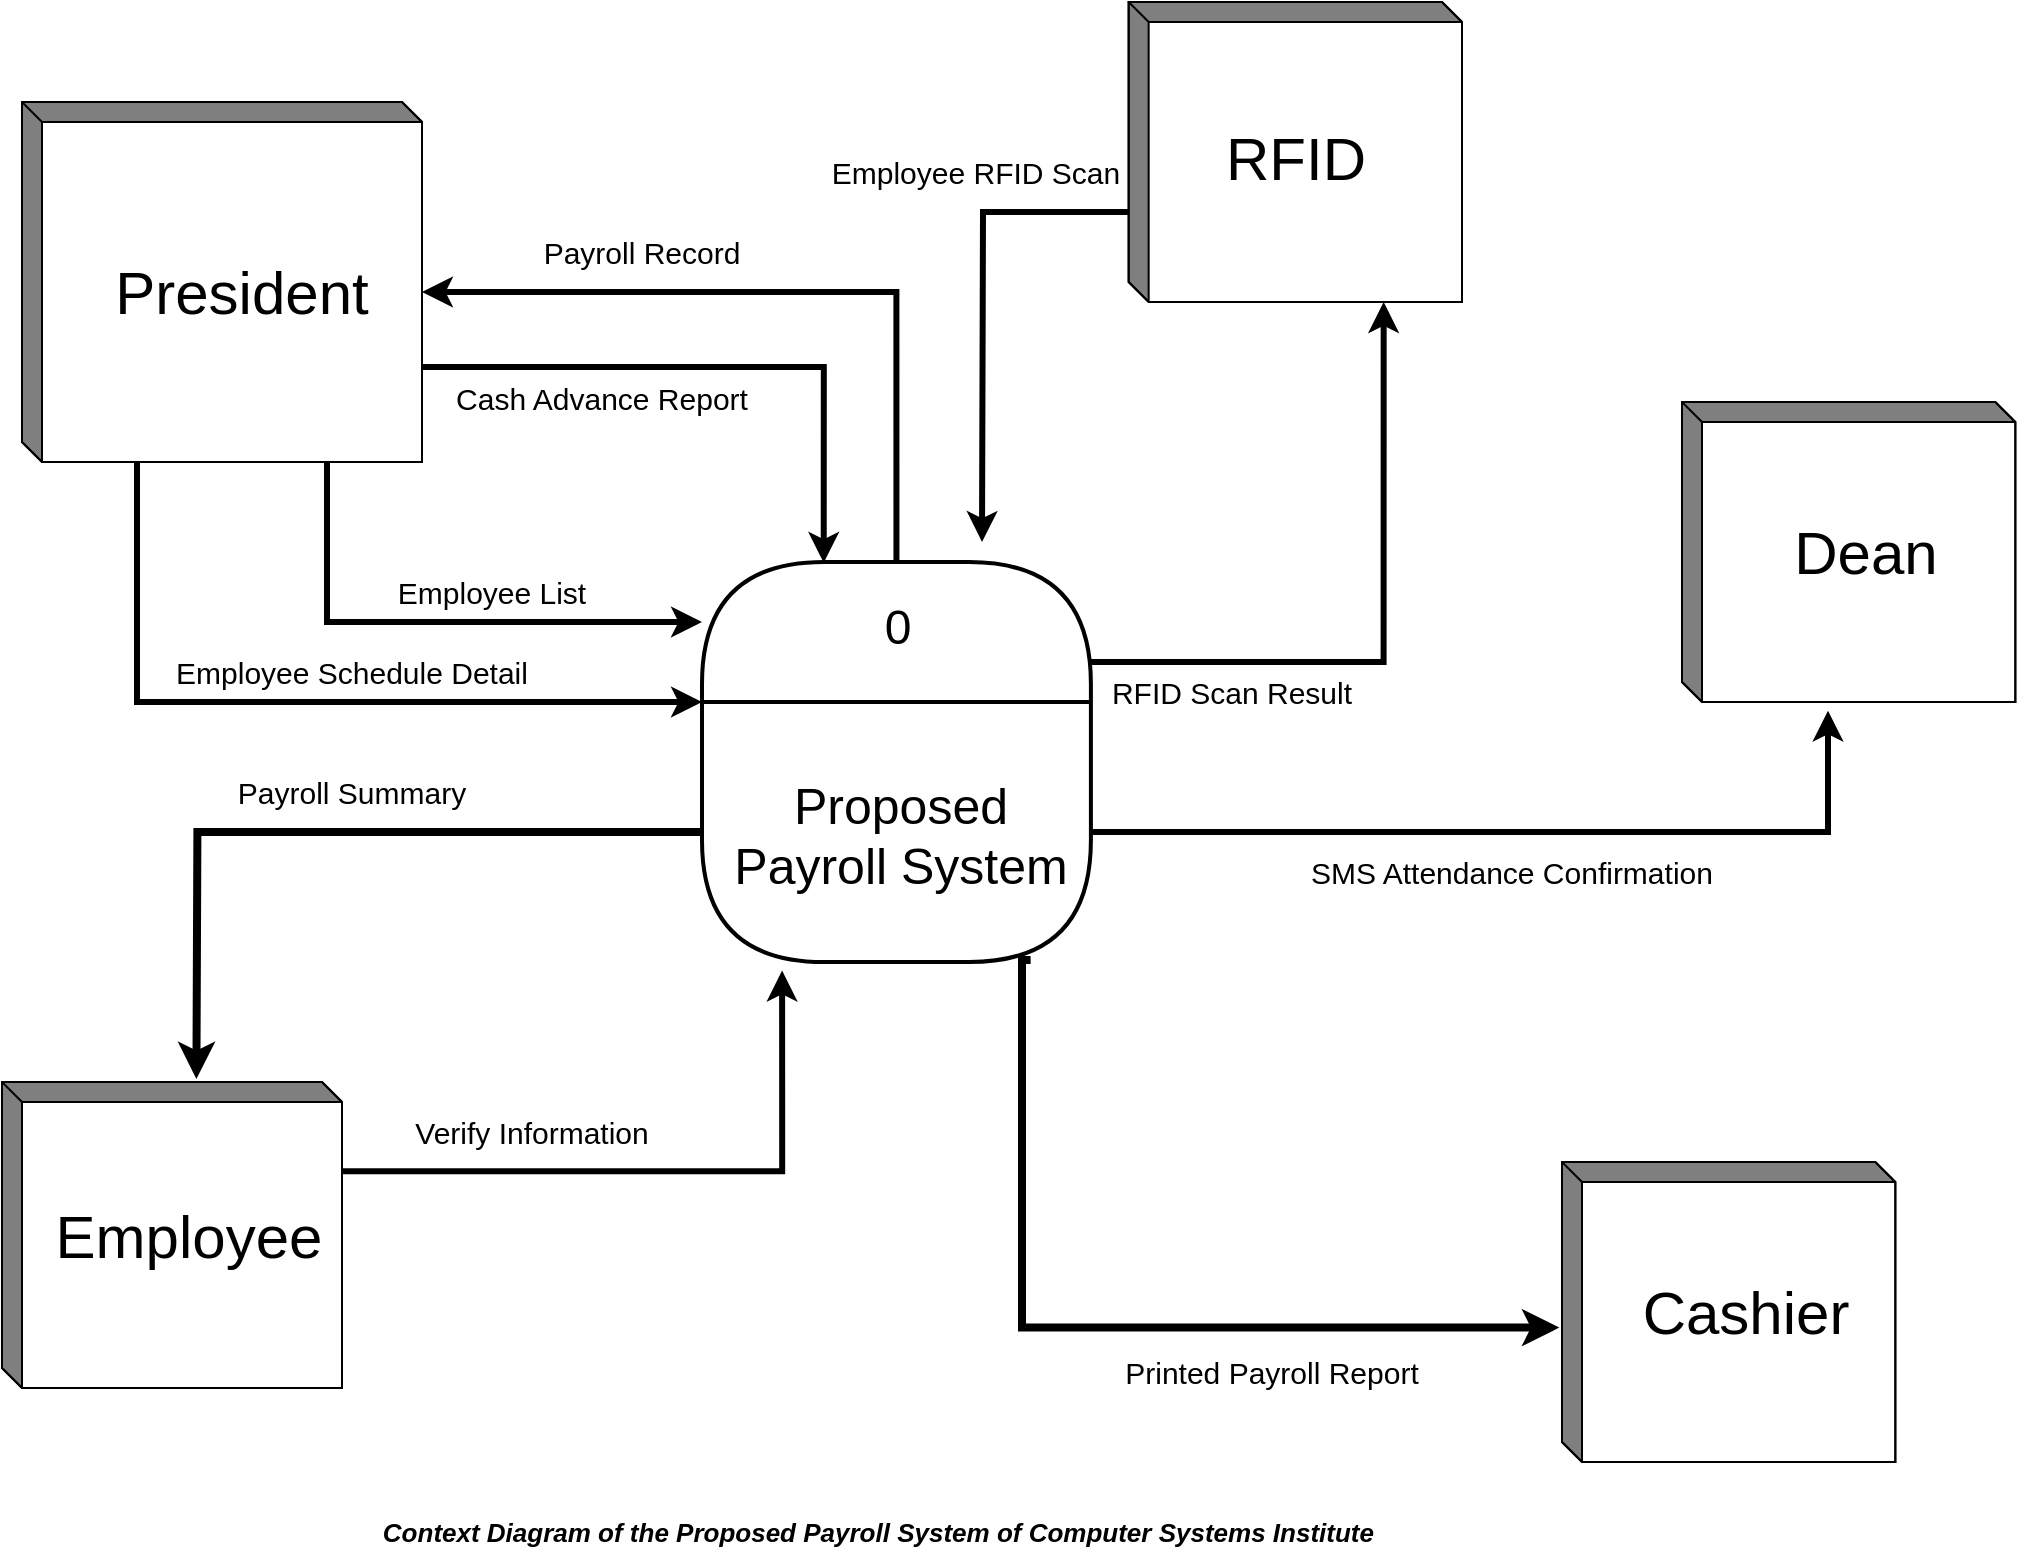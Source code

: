 <mxfile version="24.2.5" type="device">
  <diagram name="Page-1" id="RTpdcoy5EEb6RFuiyEkF">
    <mxGraphModel dx="1035" dy="626" grid="1" gridSize="10" guides="1" tooltips="1" connect="1" arrows="1" fold="1" page="1" pageScale="1" pageWidth="1100" pageHeight="850" math="0" shadow="0">
      <root>
        <mxCell id="0" />
        <mxCell id="1" parent="0" />
        <mxCell id="0mXS8aDtujnyPfdJIkCh-26" value="" style="swimlane;childLayout=stackLayout;horizontal=1;startSize=70;horizontalStack=0;rounded=1;fontSize=14;fontStyle=0;strokeWidth=2;resizeParent=0;resizeLast=1;shadow=0;dashed=0;align=center;arcSize=29;whiteSpace=wrap;html=1;" parent="1" vertex="1">
          <mxGeometry x="410" y="310" width="194.45" height="200" as="geometry" />
        </mxCell>
        <mxCell id="0mXS8aDtujnyPfdJIkCh-27" value="&lt;div style=&quot;font-size: 25px;&quot;&gt;&lt;font style=&quot;font-size: 25px;&quot;&gt;&lt;br style=&quot;&quot;&gt;&lt;/font&gt;&lt;/div&gt;&lt;span style=&quot;font-size: 25px;&quot;&gt;Proposed&lt;/span&gt;&lt;br&gt;&lt;div style=&quot;font-size: 25px;&quot;&gt;&lt;font style=&quot;font-size: 25px;&quot;&gt;Payroll System&lt;/font&gt;&lt;/div&gt;" style="align=center;strokeColor=none;fillColor=none;spacingLeft=4;fontSize=20;verticalAlign=top;resizable=0;rotatable=0;part=1;html=1;" parent="0mXS8aDtujnyPfdJIkCh-26" vertex="1">
          <mxGeometry y="70" width="194.45" height="130" as="geometry" />
        </mxCell>
        <mxCell id="0mXS8aDtujnyPfdJIkCh-28" style="edgeStyle=orthogonalEdgeStyle;rounded=0;orthogonalLoop=1;jettySize=auto;html=1;exitX=-0.008;exitY=0.552;exitDx=0;exitDy=0;exitPerimeter=0;strokeWidth=4;entryX=0.845;entryY=0.992;entryDx=0;entryDy=0;entryPerimeter=0;startArrow=classic;startFill=1;endArrow=none;endFill=0;" parent="1" source="0mXS8aDtujnyPfdJIkCh-51" target="0mXS8aDtujnyPfdJIkCh-27" edge="1">
          <mxGeometry relative="1" as="geometry">
            <mxPoint x="570" y="550" as="targetPoint" />
            <mxPoint x="778.8" y="597.16" as="sourcePoint" />
            <Array as="points">
              <mxPoint x="570" y="693" />
              <mxPoint x="570" y="509" />
            </Array>
          </mxGeometry>
        </mxCell>
        <mxCell id="0mXS8aDtujnyPfdJIkCh-30" style="edgeStyle=orthogonalEdgeStyle;rounded=0;orthogonalLoop=1;jettySize=auto;html=1;entryX=0.686;entryY=-0.008;entryDx=0;entryDy=0;entryPerimeter=0;strokeWidth=4;" parent="1" source="0mXS8aDtujnyPfdJIkCh-27" edge="1">
          <mxGeometry relative="1" as="geometry">
            <mxPoint x="157.2" y="568.56" as="targetPoint" />
          </mxGeometry>
        </mxCell>
        <mxCell id="0mXS8aDtujnyPfdJIkCh-36" value="&lt;font style=&quot;font-size: 15px;&quot;&gt;Payroll Summary&lt;/font&gt;" style="text;strokeColor=none;align=center;fillColor=none;html=1;verticalAlign=middle;whiteSpace=wrap;rounded=0;" parent="1" vertex="1">
          <mxGeometry x="170" y="410" width="130" height="30" as="geometry" />
        </mxCell>
        <mxCell id="0mXS8aDtujnyPfdJIkCh-37" value="&lt;span style=&quot;font-size: 15px;&quot;&gt;Printed Payroll Report&lt;/span&gt;" style="text;strokeColor=none;align=center;fillColor=none;html=1;verticalAlign=middle;whiteSpace=wrap;rounded=0;" parent="1" vertex="1">
          <mxGeometry x="600" y="700" width="190" height="30" as="geometry" />
        </mxCell>
        <mxCell id="0mXS8aDtujnyPfdJIkCh-38" value="&lt;font style=&quot;font-size: 15px;&quot;&gt;Payroll Record&lt;/font&gt;" style="text;strokeColor=none;align=center;fillColor=none;html=1;verticalAlign=middle;whiteSpace=wrap;rounded=0;" parent="1" vertex="1">
          <mxGeometry x="300" y="140" width="160" height="30" as="geometry" />
        </mxCell>
        <mxCell id="0mXS8aDtujnyPfdJIkCh-80" style="edgeStyle=orthogonalEdgeStyle;rounded=0;orthogonalLoop=1;jettySize=auto;html=1;exitX=0;exitY=0;exitDx=57.5;exitDy=180;exitPerimeter=0;entryX=0;entryY=0;entryDx=0;entryDy=0;strokeWidth=3;" parent="1" source="0mXS8aDtujnyPfdJIkCh-41" target="0mXS8aDtujnyPfdJIkCh-27" edge="1">
          <mxGeometry relative="1" as="geometry">
            <Array as="points">
              <mxPoint x="128" y="380" />
            </Array>
          </mxGeometry>
        </mxCell>
        <mxCell id="0mXS8aDtujnyPfdJIkCh-41" value="" style="html=1;dashed=0;whiteSpace=wrap;shape=mxgraph.dfd.externalEntity" parent="1" vertex="1">
          <mxGeometry x="70" y="80" width="200" height="180" as="geometry" />
        </mxCell>
        <mxCell id="0mXS8aDtujnyPfdJIkCh-43" value="&lt;font style=&quot;font-size: 30px;&quot;&gt;President&lt;/font&gt;" style="text;strokeColor=none;align=center;fillColor=none;html=1;verticalAlign=middle;whiteSpace=wrap;rounded=0;" parent="0mXS8aDtujnyPfdJIkCh-41" vertex="1">
          <mxGeometry x="20" y="20" width="180" height="150" as="geometry" />
        </mxCell>
        <mxCell id="0mXS8aDtujnyPfdJIkCh-44" value="&lt;span style=&quot;font-size: 15px;&quot;&gt;Employee RFID Scan&lt;/span&gt;" style="text;strokeColor=none;align=center;fillColor=none;html=1;verticalAlign=middle;whiteSpace=wrap;rounded=0;" parent="1" vertex="1">
          <mxGeometry x="452.0" y="100" width="190" height="30" as="geometry" />
        </mxCell>
        <mxCell id="0mXS8aDtujnyPfdJIkCh-45" value="&lt;b&gt;&lt;i&gt;&lt;font style=&quot;font-size: 13px;&quot;&gt;Context Diagram of the Proposed Payroll System of Computer Systems Institute&amp;nbsp;&lt;/font&gt;&lt;/i&gt;&lt;/b&gt;" style="text;strokeColor=none;align=center;fillColor=none;html=1;verticalAlign=middle;whiteSpace=wrap;rounded=0;" parent="1" vertex="1">
          <mxGeometry x="240" y="780" width="520" height="30" as="geometry" />
        </mxCell>
        <mxCell id="0mXS8aDtujnyPfdJIkCh-46" value="" style="html=1;dashed=0;whiteSpace=wrap;shape=mxgraph.dfd.externalEntity" parent="1" vertex="1">
          <mxGeometry x="60" y="570" width="170" height="153" as="geometry" />
        </mxCell>
        <mxCell id="0mXS8aDtujnyPfdJIkCh-48" value="&lt;font style=&quot;font-size: 30px;&quot;&gt;Employee&lt;/font&gt;" style="text;strokeColor=none;align=center;fillColor=none;html=1;verticalAlign=middle;whiteSpace=wrap;rounded=0;" parent="0mXS8aDtujnyPfdJIkCh-46" vertex="1">
          <mxGeometry x="17" y="12.75" width="153" height="127.5" as="geometry" />
        </mxCell>
        <mxCell id="0mXS8aDtujnyPfdJIkCh-51" value="" style="html=1;dashed=0;whiteSpace=wrap;shape=mxgraph.dfd.externalEntity" parent="1" vertex="1">
          <mxGeometry x="840" y="610" width="166.67" height="150" as="geometry" />
        </mxCell>
        <mxCell id="0mXS8aDtujnyPfdJIkCh-50" value="&lt;font style=&quot;font-size: 30px;&quot;&gt;Cashier&lt;/font&gt;" style="text;strokeColor=none;align=center;fillColor=none;html=1;verticalAlign=middle;whiteSpace=wrap;rounded=0;" parent="0mXS8aDtujnyPfdJIkCh-51" vertex="1">
          <mxGeometry x="16.667" y="12.503" width="150.003" height="125" as="geometry" />
        </mxCell>
        <mxCell id="0mXS8aDtujnyPfdJIkCh-81" style="edgeStyle=orthogonalEdgeStyle;rounded=0;orthogonalLoop=1;jettySize=auto;html=1;exitX=0.5;exitY=0;exitDx=0;exitDy=0;entryX=0;entryY=0;entryDx=200;entryDy=95;entryPerimeter=0;strokeWidth=3;" parent="1" source="0mXS8aDtujnyPfdJIkCh-26" target="0mXS8aDtujnyPfdJIkCh-41" edge="1">
          <mxGeometry relative="1" as="geometry" />
        </mxCell>
        <mxCell id="0mXS8aDtujnyPfdJIkCh-86" style="edgeStyle=orthogonalEdgeStyle;rounded=0;orthogonalLoop=1;jettySize=auto;html=1;exitX=0;exitY=0;exitDx=0;exitDy=105;exitPerimeter=0;strokeWidth=3;" parent="1" source="0mXS8aDtujnyPfdJIkCh-82" edge="1">
          <mxGeometry relative="1" as="geometry">
            <mxPoint x="550" y="300" as="targetPoint" />
          </mxGeometry>
        </mxCell>
        <mxCell id="0mXS8aDtujnyPfdJIkCh-82" value="" style="html=1;dashed=0;whiteSpace=wrap;shape=mxgraph.dfd.externalEntity" parent="1" vertex="1">
          <mxGeometry x="623.33" y="30" width="166.67" height="150" as="geometry" />
        </mxCell>
        <mxCell id="0mXS8aDtujnyPfdJIkCh-84" value="&lt;font style=&quot;font-size: 30px;&quot;&gt;RFID&lt;/font&gt;" style="text;strokeColor=none;align=center;fillColor=none;html=1;verticalAlign=middle;whiteSpace=wrap;rounded=0;" parent="0mXS8aDtujnyPfdJIkCh-82" vertex="1">
          <mxGeometry x="8.337" y="15.003" width="150.003" height="125" as="geometry" />
        </mxCell>
        <mxCell id="0mXS8aDtujnyPfdJIkCh-87" style="edgeStyle=orthogonalEdgeStyle;rounded=0;orthogonalLoop=1;jettySize=auto;html=1;exitX=1;exitY=0.25;exitDx=0;exitDy=0;entryX=0;entryY=0;entryDx=127.502;entryDy=150;entryPerimeter=0;strokeWidth=3;" parent="1" source="0mXS8aDtujnyPfdJIkCh-26" target="0mXS8aDtujnyPfdJIkCh-82" edge="1">
          <mxGeometry relative="1" as="geometry" />
        </mxCell>
        <mxCell id="0mXS8aDtujnyPfdJIkCh-88" value="&lt;span style=&quot;font-size: 15px;&quot;&gt;RFID Scan Result&lt;/span&gt;" style="text;strokeColor=none;align=center;fillColor=none;html=1;verticalAlign=middle;whiteSpace=wrap;rounded=0;" parent="1" vertex="1">
          <mxGeometry x="580" y="360" width="190" height="30" as="geometry" />
        </mxCell>
        <mxCell id="0mXS8aDtujnyPfdJIkCh-89" value="" style="html=1;dashed=0;whiteSpace=wrap;shape=mxgraph.dfd.externalEntity" parent="1" vertex="1">
          <mxGeometry x="900" y="230" width="166.67" height="150" as="geometry" />
        </mxCell>
        <mxCell id="0mXS8aDtujnyPfdJIkCh-92" style="edgeStyle=orthogonalEdgeStyle;rounded=0;orthogonalLoop=1;jettySize=auto;html=1;exitX=1;exitY=0.5;exitDx=0;exitDy=0;entryX=0.438;entryY=1.029;entryDx=0;entryDy=0;entryPerimeter=0;strokeWidth=3;" parent="1" source="0mXS8aDtujnyPfdJIkCh-27" target="0mXS8aDtujnyPfdJIkCh-89" edge="1">
          <mxGeometry relative="1" as="geometry">
            <mxPoint x="800" y="445.714" as="targetPoint" />
            <Array as="points">
              <mxPoint x="973" y="445" />
            </Array>
          </mxGeometry>
        </mxCell>
        <mxCell id="0mXS8aDtujnyPfdJIkCh-93" value="&lt;span style=&quot;font-size: 15px;&quot;&gt;SMS Attendance Confirmation&lt;/span&gt;" style="text;strokeColor=none;align=center;fillColor=none;html=1;verticalAlign=middle;whiteSpace=wrap;rounded=0;" parent="1" vertex="1">
          <mxGeometry x="670" y="450" width="290" height="30" as="geometry" />
        </mxCell>
        <mxCell id="0mXS8aDtujnyPfdJIkCh-96" value="&lt;font style=&quot;font-size: 15px;&quot;&gt;Employee Schedule Detail&lt;/font&gt;" style="text;strokeColor=none;align=center;fillColor=none;html=1;verticalAlign=middle;whiteSpace=wrap;rounded=0;" parent="1" vertex="1">
          <mxGeometry x="140" y="350" width="190" height="30" as="geometry" />
        </mxCell>
        <mxCell id="0mXS8aDtujnyPfdJIkCh-97" style="edgeStyle=orthogonalEdgeStyle;rounded=0;orthogonalLoop=1;jettySize=auto;html=1;exitX=0;exitY=0;exitDx=152.5;exitDy=180;exitPerimeter=0;entryX=0;entryY=0.15;entryDx=0;entryDy=0;entryPerimeter=0;strokeWidth=3;" parent="1" source="0mXS8aDtujnyPfdJIkCh-41" target="0mXS8aDtujnyPfdJIkCh-26" edge="1">
          <mxGeometry relative="1" as="geometry" />
        </mxCell>
        <mxCell id="0mXS8aDtujnyPfdJIkCh-98" value="&lt;font style=&quot;font-size: 15px;&quot;&gt;Employee List&lt;/font&gt;" style="text;strokeColor=none;align=center;fillColor=none;html=1;verticalAlign=middle;whiteSpace=wrap;rounded=0;" parent="1" vertex="1">
          <mxGeometry x="210" y="310" width="190" height="30" as="geometry" />
        </mxCell>
        <mxCell id="0mXS8aDtujnyPfdJIkCh-99" style="edgeStyle=orthogonalEdgeStyle;rounded=0;orthogonalLoop=1;jettySize=auto;html=1;exitX=1;exitY=0.25;exitDx=0;exitDy=0;entryX=0.206;entryY=1.033;entryDx=0;entryDy=0;entryPerimeter=0;strokeWidth=3;" parent="1" source="0mXS8aDtujnyPfdJIkCh-48" target="0mXS8aDtujnyPfdJIkCh-27" edge="1">
          <mxGeometry relative="1" as="geometry" />
        </mxCell>
        <mxCell id="0mXS8aDtujnyPfdJIkCh-100" value="&lt;font style=&quot;font-size: 15px;&quot;&gt;Verify Information&lt;/font&gt;" style="text;strokeColor=none;align=center;fillColor=none;html=1;verticalAlign=middle;whiteSpace=wrap;rounded=0;" parent="1" vertex="1">
          <mxGeometry x="260" y="580" width="130" height="30" as="geometry" />
        </mxCell>
        <mxCell id="0mXS8aDtujnyPfdJIkCh-103" value="&lt;font style=&quot;font-size: 24px;&quot;&gt;0&lt;/font&gt;" style="text;strokeColor=none;align=center;fillColor=none;html=1;verticalAlign=middle;whiteSpace=wrap;rounded=0;" parent="1" vertex="1">
          <mxGeometry x="478" y="328" width="60" height="30" as="geometry" />
        </mxCell>
        <mxCell id="0mXS8aDtujnyPfdJIkCh-91" value="&lt;font style=&quot;font-size: 30px;&quot;&gt;Dean&lt;/font&gt;" style="text;strokeColor=none;align=center;fillColor=none;html=1;verticalAlign=middle;whiteSpace=wrap;rounded=0;" parent="1" vertex="1">
          <mxGeometry x="916.667" y="242.503" width="150.003" height="125" as="geometry" />
        </mxCell>
        <mxCell id="AGBDPQIrFyl5TKIe0EX6-1" style="edgeStyle=orthogonalEdgeStyle;rounded=0;orthogonalLoop=1;jettySize=auto;html=1;exitX=1;exitY=0.75;exitDx=0;exitDy=0;entryX=0.313;entryY=0.002;entryDx=0;entryDy=0;entryPerimeter=0;strokeWidth=3;" edge="1" parent="1" source="0mXS8aDtujnyPfdJIkCh-43" target="0mXS8aDtujnyPfdJIkCh-26">
          <mxGeometry relative="1" as="geometry" />
        </mxCell>
        <mxCell id="AGBDPQIrFyl5TKIe0EX6-2" value="&lt;font style=&quot;font-size: 15px;&quot;&gt;Cash Advance Report&lt;/font&gt;" style="text;strokeColor=none;align=center;fillColor=none;html=1;verticalAlign=middle;whiteSpace=wrap;rounded=0;" vertex="1" parent="1">
          <mxGeometry x="280" y="212.5" width="160" height="30" as="geometry" />
        </mxCell>
      </root>
    </mxGraphModel>
  </diagram>
</mxfile>
